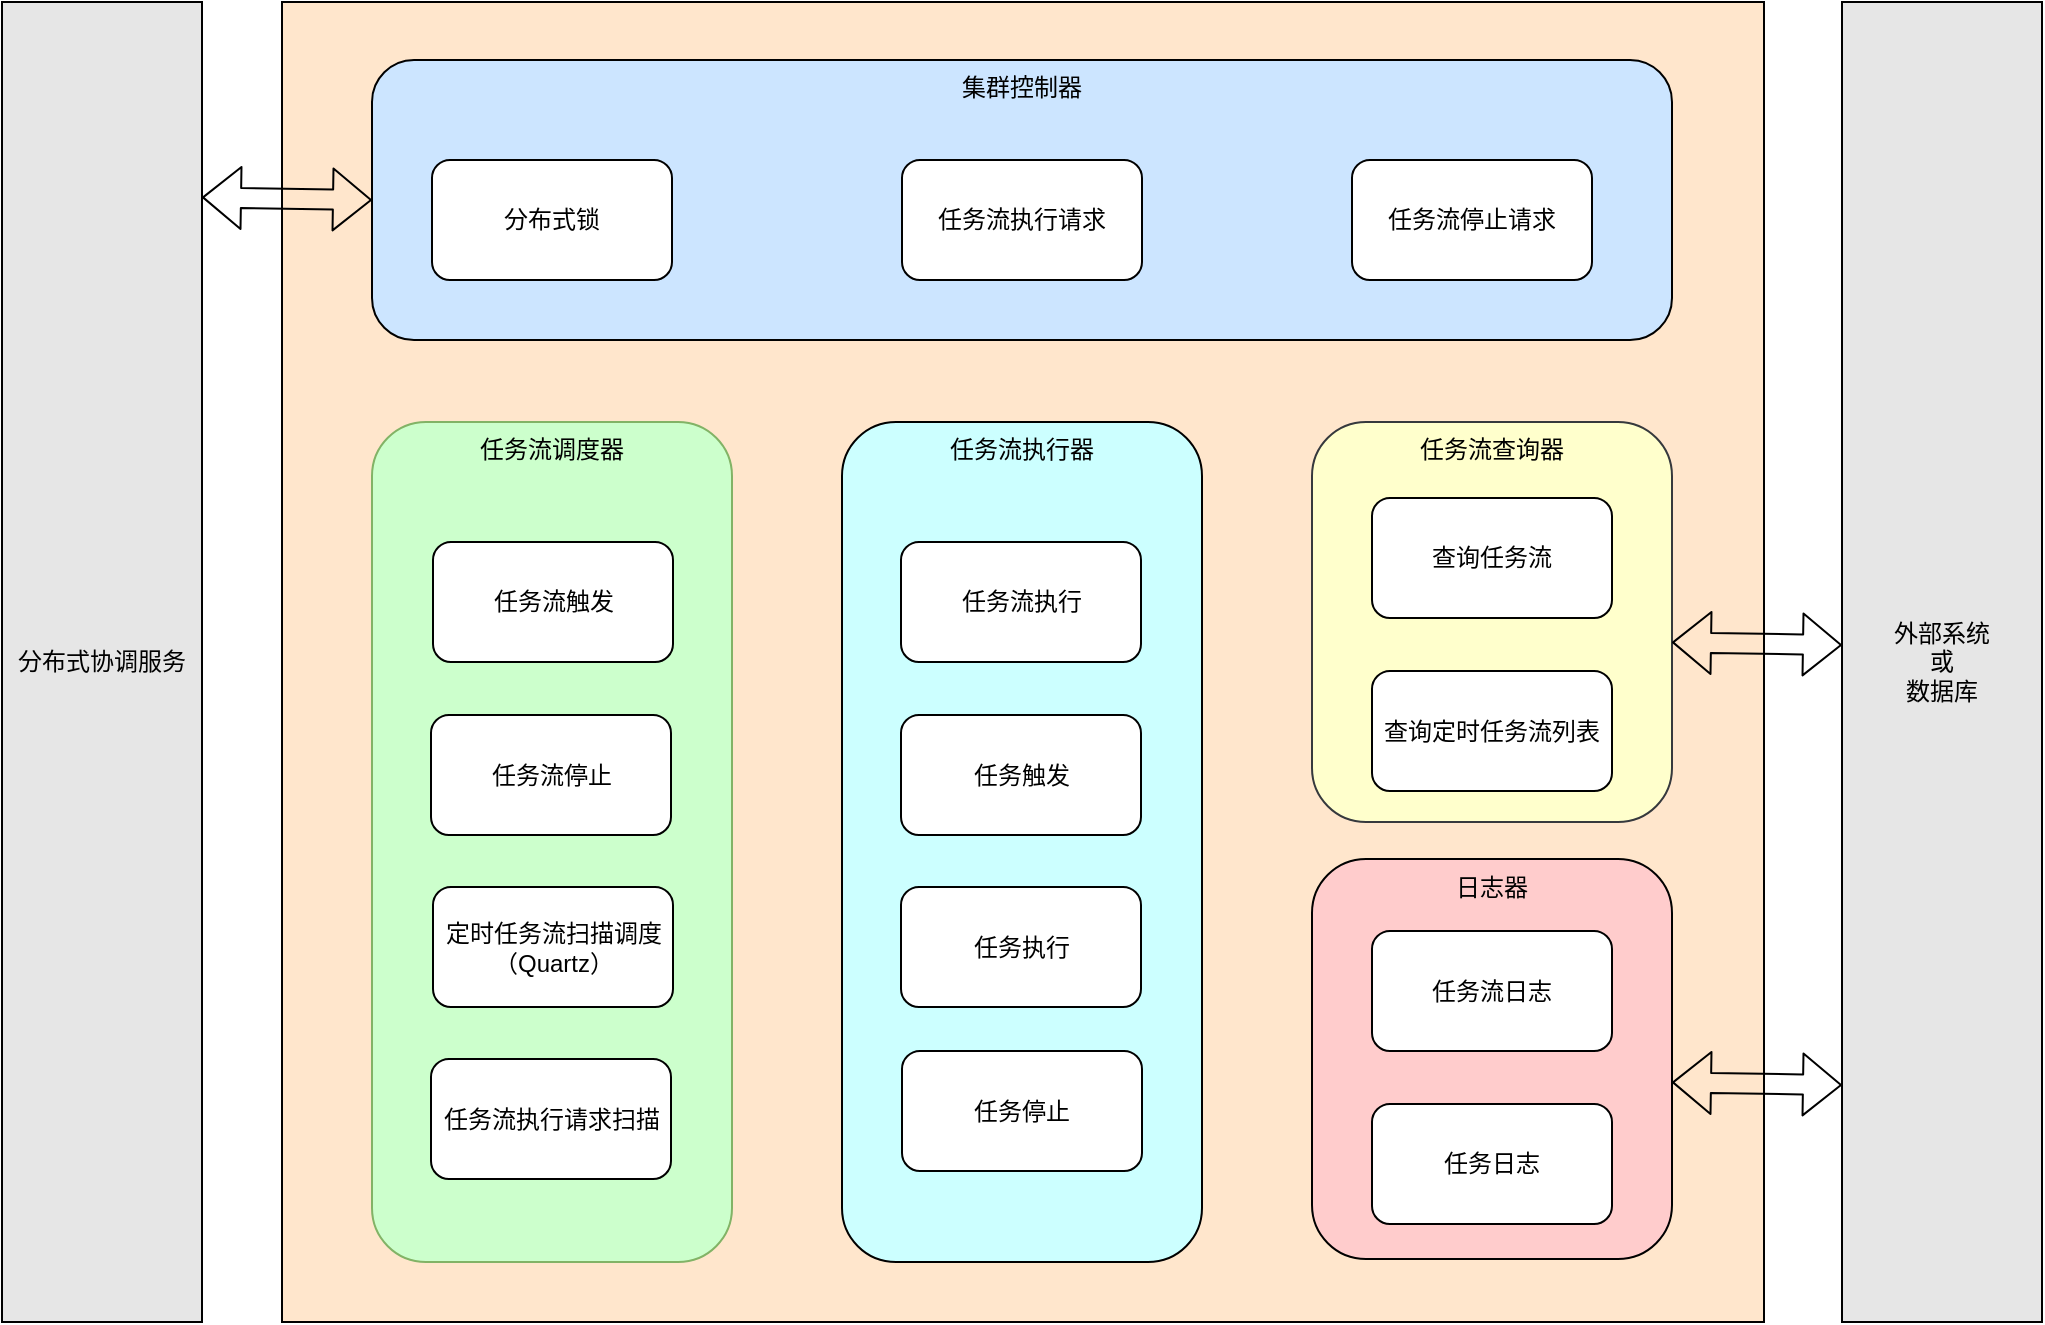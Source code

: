 <mxfile version="12.2.2" type="device" pages="1"><diagram id="cEkhQ44Od71kuKnbTuHy" name="第 1 页"><mxGraphModel dx="1422" dy="822" grid="0" gridSize="10" guides="1" tooltips="1" connect="1" arrows="1" fold="1" page="1" pageScale="1" pageWidth="1169" pageHeight="827" math="0" shadow="0"><root><mxCell id="0"/><mxCell id="1" parent="0"/><mxCell id="U7vslU7O1lmrwW9tfunQ-16" value="" style="rounded=0;whiteSpace=wrap;html=1;fillColor=#FFE6CC;" parent="1" vertex="1"><mxGeometry x="214" y="110" width="741" height="660" as="geometry"/></mxCell><mxCell id="CjvS04yvlY0SCNouq8Uu-4" value="任务流执行器" style="rounded=1;whiteSpace=wrap;html=1;fillColor=#CCFFFF;verticalAlign=top;" parent="1" vertex="1"><mxGeometry x="494" y="320" width="180" height="420" as="geometry"/></mxCell><mxCell id="CjvS04yvlY0SCNouq8Uu-7" value="集群控制器" style="rounded=1;whiteSpace=wrap;html=1;verticalAlign=top;fillColor=#CCE5FF;" parent="1" vertex="1"><mxGeometry x="259" y="139" width="650" height="140" as="geometry"/></mxCell><mxCell id="U7vslU7O1lmrwW9tfunQ-1" value="任务流调度器" style="rounded=1;whiteSpace=wrap;html=1;fillColor=#CCFFCC;strokeColor=#82b366;verticalAlign=top;" parent="1" vertex="1"><mxGeometry x="259" y="320" width="180" height="420" as="geometry"/></mxCell><mxCell id="U7vslU7O1lmrwW9tfunQ-2" value="分布式锁" style="rounded=1;whiteSpace=wrap;html=1;" parent="1" vertex="1"><mxGeometry x="289" y="189" width="120" height="60" as="geometry"/></mxCell><mxCell id="U7vslU7O1lmrwW9tfunQ-3" value="任务流执行请求" style="rounded=1;whiteSpace=wrap;html=1;" parent="1" vertex="1"><mxGeometry x="524" y="189" width="120" height="60" as="geometry"/></mxCell><mxCell id="U7vslU7O1lmrwW9tfunQ-4" value="任务流停止请求" style="rounded=1;whiteSpace=wrap;html=1;" parent="1" vertex="1"><mxGeometry x="749" y="189" width="120" height="60" as="geometry"/></mxCell><mxCell id="U7vslU7O1lmrwW9tfunQ-5" value="任务流触发" style="rounded=1;whiteSpace=wrap;html=1;" parent="1" vertex="1"><mxGeometry x="289.5" y="380" width="120" height="60" as="geometry"/></mxCell><mxCell id="U7vslU7O1lmrwW9tfunQ-6" value="任务流停止" style="rounded=1;whiteSpace=wrap;html=1;" parent="1" vertex="1"><mxGeometry x="288.5" y="466.5" width="120" height="60" as="geometry"/></mxCell><mxCell id="U7vslU7O1lmrwW9tfunQ-7" value="定时任务流扫描调度&lt;br&gt;（Quartz）" style="rounded=1;whiteSpace=wrap;html=1;" parent="1" vertex="1"><mxGeometry x="289.5" y="552.5" width="120" height="60" as="geometry"/></mxCell><mxCell id="U7vslU7O1lmrwW9tfunQ-8" value="任务流执行请求扫描" style="rounded=1;whiteSpace=wrap;html=1;" parent="1" vertex="1"><mxGeometry x="288.5" y="638.5" width="120" height="60" as="geometry"/></mxCell><mxCell id="U7vslU7O1lmrwW9tfunQ-9" value="任务流查询器" style="rounded=1;whiteSpace=wrap;html=1;verticalAlign=top;fillColor=#FFFFCC;strokeColor=#36393d;" parent="1" vertex="1"><mxGeometry x="729" y="320" width="180" height="200" as="geometry"/></mxCell><mxCell id="U7vslU7O1lmrwW9tfunQ-12" value="查询任务流" style="rounded=1;whiteSpace=wrap;html=1;" parent="1" vertex="1"><mxGeometry x="759" y="358" width="120" height="60" as="geometry"/></mxCell><mxCell id="U7vslU7O1lmrwW9tfunQ-13" value="查询定时任务流列表" style="rounded=1;whiteSpace=wrap;html=1;" parent="1" vertex="1"><mxGeometry x="759" y="444.5" width="120" height="60" as="geometry"/></mxCell><mxCell id="CjvS04yvlY0SCNouq8Uu-5" value="日志器" style="rounded=1;whiteSpace=wrap;html=1;verticalAlign=top;fillColor=#FFCCCC;" parent="1" vertex="1"><mxGeometry x="729" y="538.5" width="180" height="200" as="geometry"/></mxCell><mxCell id="U7vslU7O1lmrwW9tfunQ-14" value="任务流日志" style="rounded=1;whiteSpace=wrap;html=1;" parent="1" vertex="1"><mxGeometry x="759" y="574.5" width="120" height="60" as="geometry"/></mxCell><mxCell id="U7vslU7O1lmrwW9tfunQ-15" value="任务日志" style="rounded=1;whiteSpace=wrap;html=1;" parent="1" vertex="1"><mxGeometry x="759" y="661" width="120" height="60" as="geometry"/></mxCell><mxCell id="U7vslU7O1lmrwW9tfunQ-17" value="任务触发" style="rounded=1;whiteSpace=wrap;html=1;" parent="1" vertex="1"><mxGeometry x="523.5" y="466.5" width="120" height="60" as="geometry"/></mxCell><mxCell id="U7vslU7O1lmrwW9tfunQ-18" value="任务执行" style="rounded=1;whiteSpace=wrap;html=1;" parent="1" vertex="1"><mxGeometry x="523.5" y="552.5" width="120" height="60" as="geometry"/></mxCell><mxCell id="U7vslU7O1lmrwW9tfunQ-19" value="任务停止" style="rounded=1;whiteSpace=wrap;html=1;" parent="1" vertex="1"><mxGeometry x="524" y="634.5" width="120" height="60" as="geometry"/></mxCell><mxCell id="U7vslU7O1lmrwW9tfunQ-20" value="分布式协调服务" style="rounded=0;whiteSpace=wrap;html=1;fillColor=#E6E6E6;verticalAlign=middle;" parent="1" vertex="1"><mxGeometry x="74" y="110" width="100" height="660" as="geometry"/></mxCell><mxCell id="U7vslU7O1lmrwW9tfunQ-21" value="外部系统&lt;br&gt;或&lt;br&gt;数据库" style="rounded=0;whiteSpace=wrap;html=1;fillColor=#E6E6E6;" parent="1" vertex="1"><mxGeometry x="994" y="110" width="100" height="660" as="geometry"/></mxCell><mxCell id="U7vslU7O1lmrwW9tfunQ-23" value="" style="shape=flexArrow;endArrow=classic;startArrow=classic;html=1;entryX=0;entryY=0.5;entryDx=0;entryDy=0;exitX=1;exitY=0.148;exitDx=0;exitDy=0;exitPerimeter=0;" parent="1" source="U7vslU7O1lmrwW9tfunQ-20" target="CjvS04yvlY0SCNouq8Uu-7" edge="1"><mxGeometry width="50" height="50" relative="1" as="geometry"><mxPoint x="180" y="240" as="sourcePoint"/><mxPoint x="230" y="190" as="targetPoint"/></mxGeometry></mxCell><mxCell id="U7vslU7O1lmrwW9tfunQ-24" value="" style="shape=flexArrow;endArrow=classic;startArrow=classic;html=1;entryX=0;entryY=0.5;entryDx=0;entryDy=0;exitX=1;exitY=0.148;exitDx=0;exitDy=0;exitPerimeter=0;" parent="1" edge="1"><mxGeometry width="50" height="50" relative="1" as="geometry"><mxPoint x="909" y="430.18" as="sourcePoint"/><mxPoint x="994" y="431.5" as="targetPoint"/></mxGeometry></mxCell><mxCell id="U7vslU7O1lmrwW9tfunQ-25" value="" style="shape=flexArrow;endArrow=classic;startArrow=classic;html=1;entryX=0;entryY=0.5;entryDx=0;entryDy=0;exitX=1;exitY=0.148;exitDx=0;exitDy=0;exitPerimeter=0;" parent="1" edge="1"><mxGeometry width="50" height="50" relative="1" as="geometry"><mxPoint x="909" y="650.18" as="sourcePoint"/><mxPoint x="994" y="651.5" as="targetPoint"/></mxGeometry></mxCell><mxCell id="U7vslU7O1lmrwW9tfunQ-27" value="任务流执行" style="rounded=1;whiteSpace=wrap;html=1;" parent="1" vertex="1"><mxGeometry x="523.5" y="380" width="120" height="60" as="geometry"/></mxCell></root></mxGraphModel></diagram></mxfile>